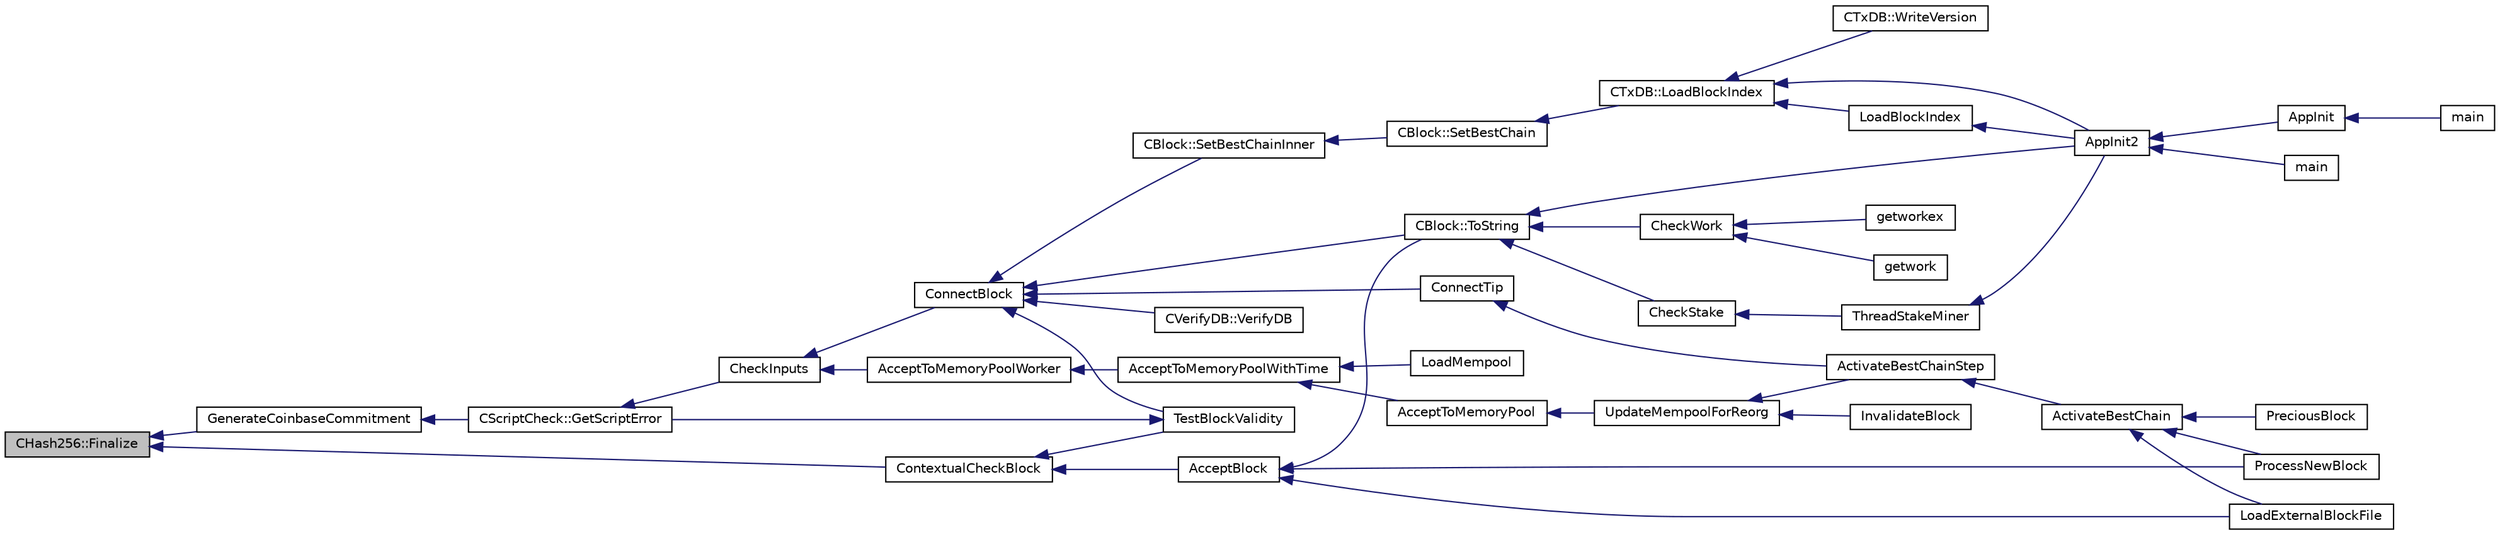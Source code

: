 digraph "CHash256::Finalize"
{
  edge [fontname="Helvetica",fontsize="10",labelfontname="Helvetica",labelfontsize="10"];
  node [fontname="Helvetica",fontsize="10",shape=record];
  rankdir="LR";
  Node13 [label="CHash256::Finalize",height=0.2,width=0.4,color="black", fillcolor="grey75", style="filled", fontcolor="black"];
  Node13 -> Node14 [dir="back",color="midnightblue",fontsize="10",style="solid",fontname="Helvetica"];
  Node14 [label="GenerateCoinbaseCommitment",height=0.2,width=0.4,color="black", fillcolor="white", style="filled",URL="$db/d38/validation_8h.html#a743ca389dc886ef8ec875ce8d08ec97e",tooltip="Produce the necessary coinbase commitment for a block (modifies the hash, don&#39;t call for mined blocks..."];
  Node14 -> Node15 [dir="back",color="midnightblue",fontsize="10",style="solid",fontname="Helvetica"];
  Node15 [label="CScriptCheck::GetScriptError",height=0.2,width=0.4,color="black", fillcolor="white", style="filled",URL="$df/d12/class_c_script_check.html#a1340496c37e521c253606b5957173afd"];
  Node15 -> Node16 [dir="back",color="midnightblue",fontsize="10",style="solid",fontname="Helvetica"];
  Node16 [label="CheckInputs",height=0.2,width=0.4,color="black", fillcolor="white", style="filled",URL="$dd/d7d/validation_8cpp.html#a48897c72856156ef5606fc27fe1954f3",tooltip="Check whether all inputs of this transaction are valid (no double spends, scripts & sigs..."];
  Node16 -> Node17 [dir="back",color="midnightblue",fontsize="10",style="solid",fontname="Helvetica"];
  Node17 [label="AcceptToMemoryPoolWorker",height=0.2,width=0.4,color="black", fillcolor="white", style="filled",URL="$dd/d7d/validation_8cpp.html#a274b0623037c72315662a07ecf760176"];
  Node17 -> Node18 [dir="back",color="midnightblue",fontsize="10",style="solid",fontname="Helvetica"];
  Node18 [label="AcceptToMemoryPoolWithTime",height=0.2,width=0.4,color="black", fillcolor="white", style="filled",URL="$dd/d7d/validation_8cpp.html#a7e5d2eb678cdda338b2dc803a2d4999f",tooltip="(try to) add transaction to memory pool with a specified acceptance time "];
  Node18 -> Node19 [dir="back",color="midnightblue",fontsize="10",style="solid",fontname="Helvetica"];
  Node19 [label="AcceptToMemoryPool",height=0.2,width=0.4,color="black", fillcolor="white", style="filled",URL="$db/d38/validation_8h.html#a25cdf856fb2107e0e96fd6bf4c0619cb",tooltip="(try to) add transaction to memory pool plTxnReplaced will be appended to with all transactions repla..."];
  Node19 -> Node20 [dir="back",color="midnightblue",fontsize="10",style="solid",fontname="Helvetica"];
  Node20 [label="UpdateMempoolForReorg",height=0.2,width=0.4,color="black", fillcolor="white", style="filled",URL="$dd/d7d/validation_8cpp.html#aaa1204b724d7b62f09ef22df4c6a592d"];
  Node20 -> Node21 [dir="back",color="midnightblue",fontsize="10",style="solid",fontname="Helvetica"];
  Node21 [label="ActivateBestChainStep",height=0.2,width=0.4,color="black", fillcolor="white", style="filled",URL="$dd/d7d/validation_8cpp.html#a4e2b817360d39dc766271f51fc146c96",tooltip="Try to make some progress towards making pindexMostWork the active block. "];
  Node21 -> Node22 [dir="back",color="midnightblue",fontsize="10",style="solid",fontname="Helvetica"];
  Node22 [label="ActivateBestChain",height=0.2,width=0.4,color="black", fillcolor="white", style="filled",URL="$db/d38/validation_8h.html#a81d9ced51eb72d4df66abddb00318b64",tooltip="Find the best known block, and make it the tip of the block chain. "];
  Node22 -> Node23 [dir="back",color="midnightblue",fontsize="10",style="solid",fontname="Helvetica"];
  Node23 [label="PreciousBlock",height=0.2,width=0.4,color="black", fillcolor="white", style="filled",URL="$db/d38/validation_8h.html#a04e493dc156338a1b2f457f7a7feaaa9",tooltip="Mark a block as precious and reorganize. "];
  Node22 -> Node24 [dir="back",color="midnightblue",fontsize="10",style="solid",fontname="Helvetica"];
  Node24 [label="ProcessNewBlock",height=0.2,width=0.4,color="black", fillcolor="white", style="filled",URL="$db/d38/validation_8h.html#a290fce59049c0951b8eb73f0129bf6f0",tooltip="Process an incoming block. "];
  Node22 -> Node25 [dir="back",color="midnightblue",fontsize="10",style="solid",fontname="Helvetica"];
  Node25 [label="LoadExternalBlockFile",height=0.2,width=0.4,color="black", fillcolor="white", style="filled",URL="$db/d38/validation_8h.html#a2233339a13d09038cf2e46f4d0144be4",tooltip="Import blocks from an external file. "];
  Node20 -> Node26 [dir="back",color="midnightblue",fontsize="10",style="solid",fontname="Helvetica"];
  Node26 [label="InvalidateBlock",height=0.2,width=0.4,color="black", fillcolor="white", style="filled",URL="$db/d38/validation_8h.html#adf70cddb5b3b3218a7f22da08dc4a456",tooltip="Mark a block as invalid. "];
  Node18 -> Node27 [dir="back",color="midnightblue",fontsize="10",style="solid",fontname="Helvetica"];
  Node27 [label="LoadMempool",height=0.2,width=0.4,color="black", fillcolor="white", style="filled",URL="$db/d38/validation_8h.html#adea951730b49ef41e5390df5be8d3f1b",tooltip="Load the mempool from disk. "];
  Node16 -> Node28 [dir="back",color="midnightblue",fontsize="10",style="solid",fontname="Helvetica"];
  Node28 [label="ConnectBlock",height=0.2,width=0.4,color="black", fillcolor="white", style="filled",URL="$dd/d7d/validation_8cpp.html#afafbb35ee38b98e832fcb8b159942055",tooltip="Apply the effects of this block (with given index) on the UTXO set represented by coins..."];
  Node28 -> Node29 [dir="back",color="midnightblue",fontsize="10",style="solid",fontname="Helvetica"];
  Node29 [label="CBlock::SetBestChainInner",height=0.2,width=0.4,color="black", fillcolor="white", style="filled",URL="$d3/d51/class_c_block.html#a82c90ccbecf89a38ff56d8429514e2c2"];
  Node29 -> Node30 [dir="back",color="midnightblue",fontsize="10",style="solid",fontname="Helvetica"];
  Node30 [label="CBlock::SetBestChain",height=0.2,width=0.4,color="black", fillcolor="white", style="filled",URL="$d3/d51/class_c_block.html#a6e308b2d75d1cfc4a75eda36feb60ca1"];
  Node30 -> Node31 [dir="back",color="midnightblue",fontsize="10",style="solid",fontname="Helvetica"];
  Node31 [label="CTxDB::LoadBlockIndex",height=0.2,width=0.4,color="black", fillcolor="white", style="filled",URL="$d9/d8d/class_c_tx_d_b.html#abcb9df0821d996f811f6604b452a26a0"];
  Node31 -> Node32 [dir="back",color="midnightblue",fontsize="10",style="solid",fontname="Helvetica"];
  Node32 [label="AppInit2",height=0.2,width=0.4,color="black", fillcolor="white", style="filled",URL="$d8/dc0/init_8h.html#a1a4c1bfbf6ba1db77e988b89b9cadfd3",tooltip="Initialize ion. "];
  Node32 -> Node33 [dir="back",color="midnightblue",fontsize="10",style="solid",fontname="Helvetica"];
  Node33 [label="AppInit",height=0.2,width=0.4,color="black", fillcolor="white", style="filled",URL="$d4/d35/iond_8cpp.html#ac59316b767e6984e1285f0531275286b"];
  Node33 -> Node34 [dir="back",color="midnightblue",fontsize="10",style="solid",fontname="Helvetica"];
  Node34 [label="main",height=0.2,width=0.4,color="black", fillcolor="white", style="filled",URL="$d4/d35/iond_8cpp.html#a0ddf1224851353fc92bfbff6f499fa97"];
  Node32 -> Node35 [dir="back",color="midnightblue",fontsize="10",style="solid",fontname="Helvetica"];
  Node35 [label="main",height=0.2,width=0.4,color="black", fillcolor="white", style="filled",URL="$d5/d2d/ion_8cpp.html#a0ddf1224851353fc92bfbff6f499fa97"];
  Node31 -> Node36 [dir="back",color="midnightblue",fontsize="10",style="solid",fontname="Helvetica"];
  Node36 [label="LoadBlockIndex",height=0.2,width=0.4,color="black", fillcolor="white", style="filled",URL="$d4/dbf/main_8h.html#a367f303d34b8a5501ac4d77bebab578c"];
  Node36 -> Node32 [dir="back",color="midnightblue",fontsize="10",style="solid",fontname="Helvetica"];
  Node31 -> Node37 [dir="back",color="midnightblue",fontsize="10",style="solid",fontname="Helvetica"];
  Node37 [label="CTxDB::WriteVersion",height=0.2,width=0.4,color="black", fillcolor="white", style="filled",URL="$d9/d8d/class_c_tx_d_b.html#aa30dbf235b1c229896097e1eb1ea9520"];
  Node28 -> Node38 [dir="back",color="midnightblue",fontsize="10",style="solid",fontname="Helvetica"];
  Node38 [label="CBlock::ToString",height=0.2,width=0.4,color="black", fillcolor="white", style="filled",URL="$d3/d51/class_c_block.html#a0e8a98f10831c00ae76b3a831c4804e5"];
  Node38 -> Node32 [dir="back",color="midnightblue",fontsize="10",style="solid",fontname="Helvetica"];
  Node38 -> Node39 [dir="back",color="midnightblue",fontsize="10",style="solid",fontname="Helvetica"];
  Node39 [label="CheckWork",height=0.2,width=0.4,color="black", fillcolor="white", style="filled",URL="$de/d13/miner_8h.html#aadd8a05aa6d8fae1c0f4daa5e971a12a",tooltip="Check mined proof-of-work block. "];
  Node39 -> Node40 [dir="back",color="midnightblue",fontsize="10",style="solid",fontname="Helvetica"];
  Node40 [label="getworkex",height=0.2,width=0.4,color="black", fillcolor="white", style="filled",URL="$d4/ddd/rpcmining_8cpp.html#aa40f86dc468a3f2ef4a3bba99e20a069"];
  Node39 -> Node41 [dir="back",color="midnightblue",fontsize="10",style="solid",fontname="Helvetica"];
  Node41 [label="getwork",height=0.2,width=0.4,color="black", fillcolor="white", style="filled",URL="$d4/ddd/rpcmining_8cpp.html#a356be62c93d38267a7da9e1cb644d547"];
  Node38 -> Node42 [dir="back",color="midnightblue",fontsize="10",style="solid",fontname="Helvetica"];
  Node42 [label="CheckStake",height=0.2,width=0.4,color="black", fillcolor="white", style="filled",URL="$de/d13/miner_8h.html#a68be4bcfa03b86095641eac5ca996fed",tooltip="Check mined proof-of-stake block. "];
  Node42 -> Node43 [dir="back",color="midnightblue",fontsize="10",style="solid",fontname="Helvetica"];
  Node43 [label="ThreadStakeMiner",height=0.2,width=0.4,color="black", fillcolor="white", style="filled",URL="$d6/de3/miner_8cpp.html#a31faece5ef0e403969b3d3debd79b352"];
  Node43 -> Node32 [dir="back",color="midnightblue",fontsize="10",style="solid",fontname="Helvetica"];
  Node28 -> Node44 [dir="back",color="midnightblue",fontsize="10",style="solid",fontname="Helvetica"];
  Node44 [label="ConnectTip",height=0.2,width=0.4,color="black", fillcolor="white", style="filled",URL="$dd/d7d/validation_8cpp.html#a6aed3630ddc1f0822daf257250d4799a",tooltip="Connect a new block to chainActive. "];
  Node44 -> Node21 [dir="back",color="midnightblue",fontsize="10",style="solid",fontname="Helvetica"];
  Node28 -> Node45 [dir="back",color="midnightblue",fontsize="10",style="solid",fontname="Helvetica"];
  Node45 [label="TestBlockValidity",height=0.2,width=0.4,color="black", fillcolor="white", style="filled",URL="$db/d38/validation_8h.html#a12c39e969c9077605ae8a91730fb78d3",tooltip="Check a block is completely valid from start to finish (only works on top of our current best block..."];
  Node45 -> Node15 [dir="back",color="midnightblue",fontsize="10",style="solid",fontname="Helvetica"];
  Node28 -> Node46 [dir="back",color="midnightblue",fontsize="10",style="solid",fontname="Helvetica"];
  Node46 [label="CVerifyDB::VerifyDB",height=0.2,width=0.4,color="black", fillcolor="white", style="filled",URL="$d7/da0/class_c_verify_d_b.html#af12e07230f20d23cf01d417d0e785c49"];
  Node13 -> Node47 [dir="back",color="midnightblue",fontsize="10",style="solid",fontname="Helvetica"];
  Node47 [label="ContextualCheckBlock",height=0.2,width=0.4,color="black", fillcolor="white", style="filled",URL="$dd/d7d/validation_8cpp.html#a3738f9e2128f53dff80e660afa21de3e"];
  Node47 -> Node48 [dir="back",color="midnightblue",fontsize="10",style="solid",fontname="Helvetica"];
  Node48 [label="AcceptBlock",height=0.2,width=0.4,color="black", fillcolor="white", style="filled",URL="$dd/d7d/validation_8cpp.html#aaa7054d6767ac72da76062adba62e296",tooltip="Store block on disk. "];
  Node48 -> Node38 [dir="back",color="midnightblue",fontsize="10",style="solid",fontname="Helvetica"];
  Node48 -> Node24 [dir="back",color="midnightblue",fontsize="10",style="solid",fontname="Helvetica"];
  Node48 -> Node25 [dir="back",color="midnightblue",fontsize="10",style="solid",fontname="Helvetica"];
  Node47 -> Node45 [dir="back",color="midnightblue",fontsize="10",style="solid",fontname="Helvetica"];
}
